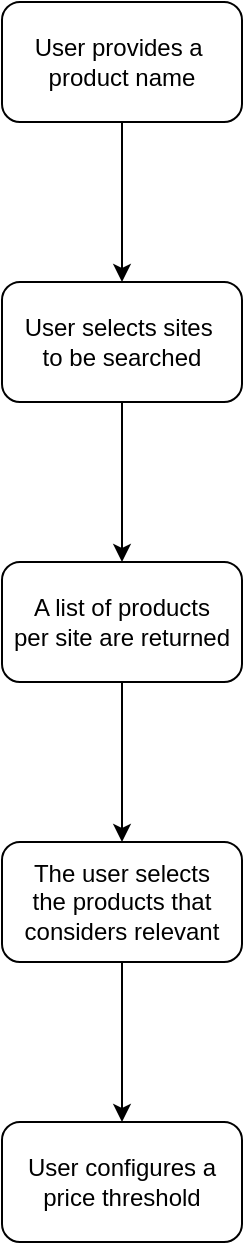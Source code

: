 <mxfile>
    <diagram id="OuMXxbg4HM_Z7P15Bi1D" name="Page-1">
        <mxGraphModel dx="1044" dy="515" grid="1" gridSize="10" guides="1" tooltips="1" connect="1" arrows="1" fold="1" page="1" pageScale="1" pageWidth="850" pageHeight="1100" math="0" shadow="0">
            <root>
                <mxCell id="0"/>
                <mxCell id="1" parent="0"/>
                <mxCell id="4" value="" style="edgeStyle=none;html=1;" edge="1" parent="1" source="2" target="3">
                    <mxGeometry relative="1" as="geometry"/>
                </mxCell>
                <mxCell id="2" value="User provides a&amp;nbsp;&lt;br&gt;product name" style="rounded=1;whiteSpace=wrap;html=1;" vertex="1" parent="1">
                    <mxGeometry x="300" y="60" width="120" height="60" as="geometry"/>
                </mxCell>
                <mxCell id="6" value="" style="edgeStyle=none;html=1;" edge="1" parent="1" source="3" target="5">
                    <mxGeometry relative="1" as="geometry"/>
                </mxCell>
                <mxCell id="3" value="User selects sites&amp;nbsp;&lt;br&gt;to be searched" style="rounded=1;whiteSpace=wrap;html=1;direction=west;" vertex="1" parent="1">
                    <mxGeometry x="300" y="200" width="120" height="60" as="geometry"/>
                </mxCell>
                <mxCell id="8" value="" style="edgeStyle=none;html=1;" edge="1" parent="1" source="5" target="7">
                    <mxGeometry relative="1" as="geometry"/>
                </mxCell>
                <mxCell id="5" value="A list of products&lt;br&gt;per site are returned" style="whiteSpace=wrap;html=1;rounded=1;" vertex="1" parent="1">
                    <mxGeometry x="300" y="340" width="120" height="60" as="geometry"/>
                </mxCell>
                <mxCell id="10" value="" style="edgeStyle=none;html=1;" edge="1" parent="1" source="7" target="9">
                    <mxGeometry relative="1" as="geometry"/>
                </mxCell>
                <mxCell id="7" value="The user selects&lt;br&gt;the products that considers relevant" style="whiteSpace=wrap;html=1;rounded=1;" vertex="1" parent="1">
                    <mxGeometry x="300" y="480" width="120" height="60" as="geometry"/>
                </mxCell>
                <mxCell id="9" value="User configures a&lt;br&gt;price threshold" style="whiteSpace=wrap;html=1;rounded=1;" vertex="1" parent="1">
                    <mxGeometry x="300" y="620" width="120" height="60" as="geometry"/>
                </mxCell>
            </root>
        </mxGraphModel>
    </diagram>
</mxfile>